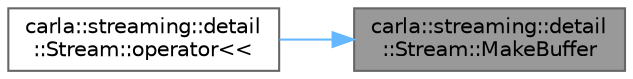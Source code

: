 digraph "carla::streaming::detail::Stream::MakeBuffer"
{
 // INTERACTIVE_SVG=YES
 // LATEX_PDF_SIZE
  bgcolor="transparent";
  edge [fontname=Helvetica,fontsize=10,labelfontname=Helvetica,labelfontsize=10];
  node [fontname=Helvetica,fontsize=10,shape=box,height=0.2,width=0.4];
  rankdir="RL";
  Node1 [id="Node000001",label="carla::streaming::detail\l::Stream::MakeBuffer",height=0.2,width=0.4,color="gray40", fillcolor="grey60", style="filled", fontcolor="black",tooltip="Pull a buffer from the buffer pool associated to this stream."];
  Node1 -> Node2 [id="edge1_Node000001_Node000002",dir="back",color="steelblue1",style="solid",tooltip=" "];
  Node2 [id="Node000002",label="carla::streaming::detail\l::Stream::operator\<\<",height=0.2,width=0.4,color="grey40", fillcolor="white", style="filled",URL="$d2/dea/classcarla_1_1streaming_1_1detail_1_1Stream.html#a13ccfa5a0ae05c71d2a08d7ac735a25e",tooltip="Make a copy of data and flush it down the stream."];
}
